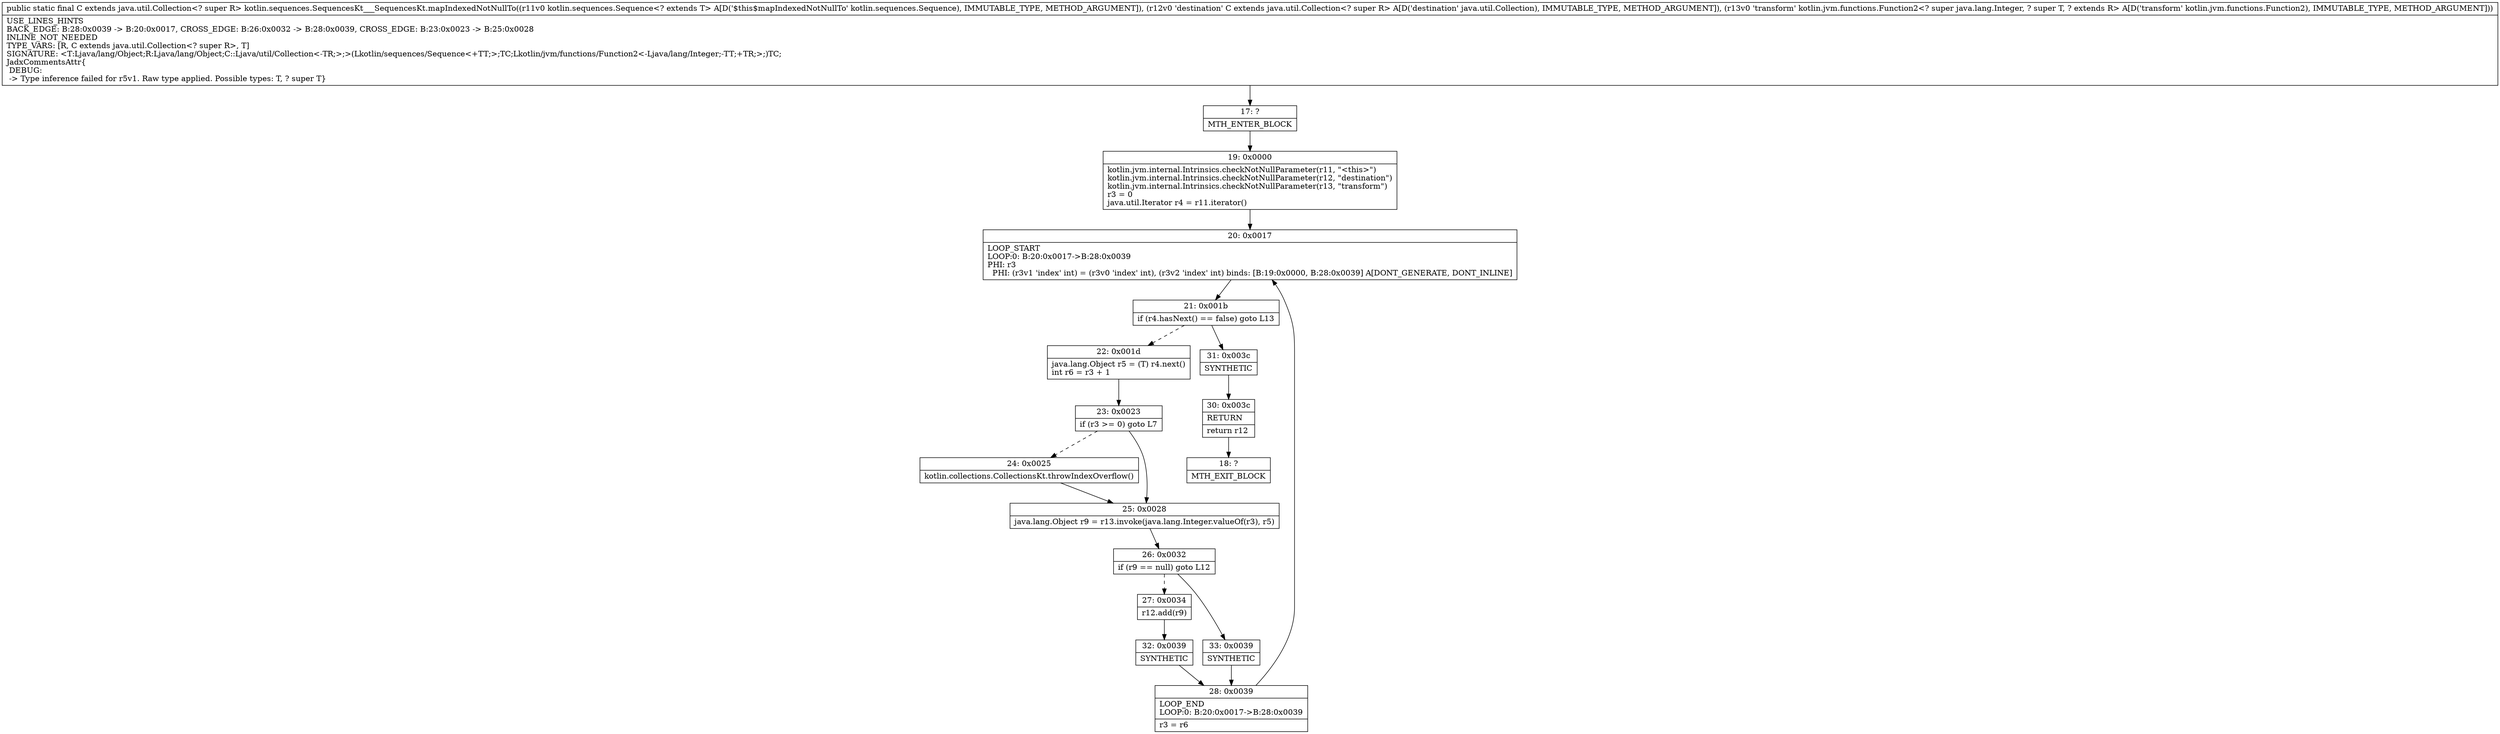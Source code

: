 digraph "CFG forkotlin.sequences.SequencesKt___SequencesKt.mapIndexedNotNullTo(Lkotlin\/sequences\/Sequence;Ljava\/util\/Collection;Lkotlin\/jvm\/functions\/Function2;)Ljava\/util\/Collection;" {
Node_17 [shape=record,label="{17\:\ ?|MTH_ENTER_BLOCK\l}"];
Node_19 [shape=record,label="{19\:\ 0x0000|kotlin.jvm.internal.Intrinsics.checkNotNullParameter(r11, \"\<this\>\")\lkotlin.jvm.internal.Intrinsics.checkNotNullParameter(r12, \"destination\")\lkotlin.jvm.internal.Intrinsics.checkNotNullParameter(r13, \"transform\")\lr3 = 0\ljava.util.Iterator r4 = r11.iterator()\l}"];
Node_20 [shape=record,label="{20\:\ 0x0017|LOOP_START\lLOOP:0: B:20:0x0017\-\>B:28:0x0039\lPHI: r3 \l  PHI: (r3v1 'index' int) = (r3v0 'index' int), (r3v2 'index' int) binds: [B:19:0x0000, B:28:0x0039] A[DONT_GENERATE, DONT_INLINE]\l}"];
Node_21 [shape=record,label="{21\:\ 0x001b|if (r4.hasNext() == false) goto L13\l}"];
Node_22 [shape=record,label="{22\:\ 0x001d|java.lang.Object r5 = (T) r4.next()\lint r6 = r3 + 1\l}"];
Node_23 [shape=record,label="{23\:\ 0x0023|if (r3 \>= 0) goto L7\l}"];
Node_24 [shape=record,label="{24\:\ 0x0025|kotlin.collections.CollectionsKt.throwIndexOverflow()\l}"];
Node_25 [shape=record,label="{25\:\ 0x0028|java.lang.Object r9 = r13.invoke(java.lang.Integer.valueOf(r3), r5)\l}"];
Node_26 [shape=record,label="{26\:\ 0x0032|if (r9 == null) goto L12\l}"];
Node_27 [shape=record,label="{27\:\ 0x0034|r12.add(r9)\l}"];
Node_32 [shape=record,label="{32\:\ 0x0039|SYNTHETIC\l}"];
Node_28 [shape=record,label="{28\:\ 0x0039|LOOP_END\lLOOP:0: B:20:0x0017\-\>B:28:0x0039\l|r3 = r6\l}"];
Node_33 [shape=record,label="{33\:\ 0x0039|SYNTHETIC\l}"];
Node_31 [shape=record,label="{31\:\ 0x003c|SYNTHETIC\l}"];
Node_30 [shape=record,label="{30\:\ 0x003c|RETURN\l|return r12\l}"];
Node_18 [shape=record,label="{18\:\ ?|MTH_EXIT_BLOCK\l}"];
MethodNode[shape=record,label="{public static final C extends java.util.Collection\<? super R\> kotlin.sequences.SequencesKt___SequencesKt.mapIndexedNotNullTo((r11v0 kotlin.sequences.Sequence\<? extends T\> A[D('$this$mapIndexedNotNullTo' kotlin.sequences.Sequence), IMMUTABLE_TYPE, METHOD_ARGUMENT]), (r12v0 'destination' C extends java.util.Collection\<? super R\> A[D('destination' java.util.Collection), IMMUTABLE_TYPE, METHOD_ARGUMENT]), (r13v0 'transform' kotlin.jvm.functions.Function2\<? super java.lang.Integer, ? super T, ? extends R\> A[D('transform' kotlin.jvm.functions.Function2), IMMUTABLE_TYPE, METHOD_ARGUMENT]))  | USE_LINES_HINTS\lBACK_EDGE: B:28:0x0039 \-\> B:20:0x0017, CROSS_EDGE: B:26:0x0032 \-\> B:28:0x0039, CROSS_EDGE: B:23:0x0023 \-\> B:25:0x0028\lINLINE_NOT_NEEDED\lTYPE_VARS: [R, C extends java.util.Collection\<? super R\>, T]\lSIGNATURE: \<T:Ljava\/lang\/Object;R:Ljava\/lang\/Object;C::Ljava\/util\/Collection\<\-TR;\>;\>(Lkotlin\/sequences\/Sequence\<+TT;\>;TC;Lkotlin\/jvm\/functions\/Function2\<\-Ljava\/lang\/Integer;\-TT;+TR;\>;)TC;\lJadxCommentsAttr\{\l DEBUG: \l \-\> Type inference failed for r5v1. Raw type applied. Possible types: T, ? super T\}\l}"];
MethodNode -> Node_17;Node_17 -> Node_19;
Node_19 -> Node_20;
Node_20 -> Node_21;
Node_21 -> Node_22[style=dashed];
Node_21 -> Node_31;
Node_22 -> Node_23;
Node_23 -> Node_24[style=dashed];
Node_23 -> Node_25;
Node_24 -> Node_25;
Node_25 -> Node_26;
Node_26 -> Node_27[style=dashed];
Node_26 -> Node_33;
Node_27 -> Node_32;
Node_32 -> Node_28;
Node_28 -> Node_20;
Node_33 -> Node_28;
Node_31 -> Node_30;
Node_30 -> Node_18;
}

